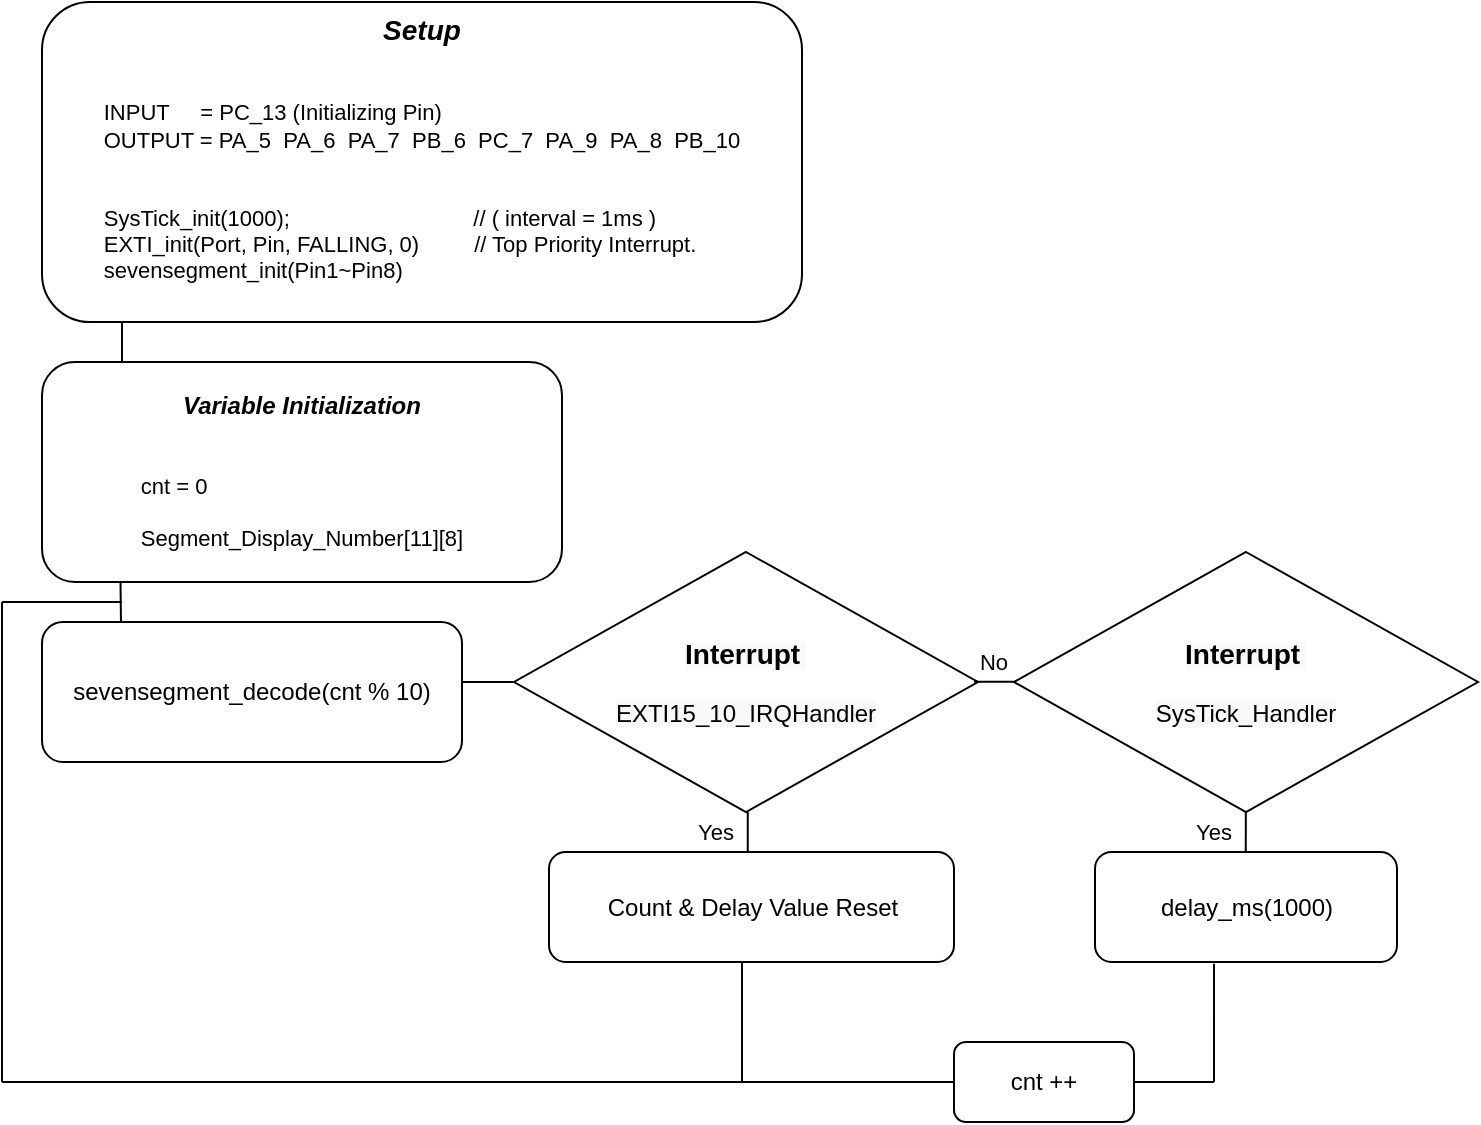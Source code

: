 <mxfile version="15.2.7" type="device"><diagram id="W0j-wVub7BevKi_JYIw6" name="페이지-1"><mxGraphModel dx="1463" dy="850" grid="1" gridSize="10" guides="1" tooltips="1" connect="1" arrows="1" fold="1" page="1" pageScale="1" pageWidth="827" pageHeight="1169" math="0" shadow="0"><root><mxCell id="0"/><mxCell id="1" parent="0"/><mxCell id="E49OmthKrDA7gJpjjUu7-28" value="&lt;font&gt;&lt;font&gt;&lt;b&gt;&lt;i&gt;&lt;font style=&quot;font-size: 14px&quot;&gt;Setup&lt;/font&gt;&lt;/i&gt;&lt;br style=&quot;font-size: 11px&quot;&gt;&lt;br&gt;&lt;br style=&quot;font-size: 11px&quot;&gt;&lt;div style=&quot;font-size: 11px ; text-align: left&quot;&gt;&lt;span style=&quot;font-weight: normal&quot;&gt;INPUT&amp;nbsp; &amp;nbsp; &amp;nbsp;= PC_13 (Initializing Pin)&lt;/span&gt;&lt;/div&gt;&lt;/b&gt;&lt;/font&gt;&lt;font&gt;&lt;div style=&quot;font-size: 11px ; text-align: left&quot;&gt;&lt;span&gt;OUTPUT = PA_5&amp;nbsp; PA_6&amp;nbsp;&amp;nbsp;PA_7&amp;nbsp; PB_6&amp;nbsp; PC_7&amp;nbsp; PA_9&amp;nbsp; PA_8&amp;nbsp; PB_10&lt;/span&gt;&lt;/div&gt;&lt;div style=&quot;font-size: 11px ; text-align: left&quot;&gt;&lt;span&gt;&lt;br&gt;&lt;/span&gt;&lt;/div&gt;&lt;div style=&quot;font-size: 11px ; text-align: left&quot;&gt;&lt;span&gt;&lt;br&gt;&lt;/span&gt;&lt;/div&gt;&lt;div style=&quot;font-size: 11px ; text-align: left&quot;&gt;&lt;span&gt;SysTick_init(1000);&amp;nbsp; &amp;nbsp; &amp;nbsp; &amp;nbsp; &amp;nbsp; &amp;nbsp; &amp;nbsp; &amp;nbsp; &amp;nbsp; &amp;nbsp; &amp;nbsp; &amp;nbsp; &amp;nbsp; &amp;nbsp; &amp;nbsp; // ( interval = 1ms )&lt;/span&gt;&lt;/div&gt;&lt;div style=&quot;font-size: 11px ; text-align: left&quot;&gt;&lt;span&gt;EXTI_init(Port, Pin, FALLING, 0)&amp;nbsp; &amp;nbsp; &amp;nbsp; &amp;nbsp; &amp;nbsp;// Top&amp;nbsp;&lt;/span&gt;&lt;span&gt;Priority Interrupt.&lt;/span&gt;&lt;/div&gt;&lt;div style=&quot;font-size: 11px ; text-align: left&quot;&gt;&lt;span&gt;sevensegment_init(Pin1~Pin8)&lt;/span&gt;&lt;/div&gt;&lt;div style=&quot;font-size: 11px ; text-align: left&quot;&gt;&lt;span&gt;&lt;br&gt;&lt;/span&gt;&lt;/div&gt;&lt;/font&gt;&lt;/font&gt;" style="rounded=1;whiteSpace=wrap;html=1;fontSize=11;glass=0;strokeWidth=1;shadow=0;" parent="1" vertex="1"><mxGeometry x="40" y="60" width="380" height="160" as="geometry"/></mxCell><mxCell id="E49OmthKrDA7gJpjjUu7-32" value="" style="endArrow=none;html=1;fontSize=11;" parent="1" edge="1"><mxGeometry width="50" height="50" relative="1" as="geometry"><mxPoint x="80.0" y="240" as="sourcePoint"/><mxPoint x="80.0" y="220" as="targetPoint"/></mxGeometry></mxCell><mxCell id="E49OmthKrDA7gJpjjUu7-33" value="&lt;font&gt;&lt;font&gt;&lt;i&gt;&lt;b&gt;&lt;font style=&quot;font-size: 12px&quot;&gt;Variable Initialization&lt;/font&gt;&lt;/b&gt;&lt;/i&gt;&lt;br style=&quot;font-size: 11px&quot;&gt;&lt;/font&gt;&lt;br&gt;&lt;br style=&quot;font-size: 11px&quot;&gt;&lt;div style=&quot;font-size: 11px ; text-align: left&quot;&gt;cnt&lt;span&gt; = 0&lt;/span&gt;&lt;/div&gt;&lt;div style=&quot;font-size: 11px ; text-align: left&quot;&gt;&lt;br&gt;&lt;/div&gt;&lt;div style=&quot;font-size: 11px ; text-align: left&quot;&gt;&lt;span&gt;Segment_Display_Number[11][8]&lt;/span&gt;&lt;/div&gt;&lt;/font&gt;" style="rounded=1;whiteSpace=wrap;html=1;fontSize=11;glass=0;strokeWidth=1;shadow=0;fontStyle=0" parent="1" vertex="1"><mxGeometry x="40" y="240" width="260" height="110" as="geometry"/></mxCell><mxCell id="Ev9TgkPvnuMKZaTFb0zy-3" value="sevensegment_decode(cnt % 10)" style="rounded=1;whiteSpace=wrap;html=1;" parent="1" vertex="1"><mxGeometry x="40" y="370" width="210" height="70" as="geometry"/></mxCell><mxCell id="Ev9TgkPvnuMKZaTFb0zy-10" value="&lt;span&gt;cnt ++&lt;/span&gt;" style="rounded=1;whiteSpace=wrap;html=1;" parent="1" vertex="1"><mxGeometry x="496" y="580" width="90" height="40" as="geometry"/></mxCell><mxCell id="Ev9TgkPvnuMKZaTFb0zy-17" value="&lt;span&gt;Count &amp;amp; Delay Value Reset&lt;br&gt;&lt;/span&gt;" style="rounded=1;whiteSpace=wrap;html=1;" parent="1" vertex="1"><mxGeometry x="293.5" y="485" width="202.5" height="55" as="geometry"/></mxCell><mxCell id="Ev9TgkPvnuMKZaTFb0zy-28" value="&lt;b style=&quot;color: rgb(0 , 0 , 0) ; font-family: &amp;#34;helvetica&amp;#34; ; font-size: 12px ; font-style: normal ; letter-spacing: normal ; text-align: center ; text-indent: 0px ; text-transform: none ; word-spacing: 0px ; background-color: rgb(248 , 249 , 250)&quot;&gt;&lt;font style=&quot;font-size: 14px&quot;&gt;Interrupt&lt;/font&gt;&lt;/b&gt;&lt;span style=&quot;color: rgb(0 , 0 , 0) ; font-family: &amp;#34;helvetica&amp;#34; ; font-size: 12px ; font-style: normal ; font-weight: 400 ; letter-spacing: normal ; text-align: center ; text-indent: 0px ; text-transform: none ; word-spacing: 0px ; background-color: rgb(248 , 249 , 250) ; display: inline ; float: none&quot;&gt;&amp;nbsp;&lt;/span&gt;&lt;br style=&quot;color: rgb(0 , 0 , 0) ; font-family: &amp;#34;helvetica&amp;#34; ; font-size: 12px ; font-style: normal ; font-weight: 400 ; letter-spacing: normal ; text-align: center ; text-indent: 0px ; text-transform: none ; word-spacing: 0px ; background-color: rgb(248 , 249 , 250)&quot;&gt;&lt;br style=&quot;color: rgb(0 , 0 , 0) ; font-family: &amp;#34;helvetica&amp;#34; ; font-size: 12px ; font-style: normal ; font-weight: 400 ; letter-spacing: normal ; text-align: center ; text-indent: 0px ; text-transform: none ; word-spacing: 0px ; background-color: rgb(248 , 249 , 250)&quot;&gt;&lt;span style=&quot;color: rgb(0 , 0 , 0) ; font-family: &amp;#34;helvetica&amp;#34; ; font-size: 12px ; font-style: normal ; font-weight: 400 ; letter-spacing: normal ; text-align: center ; text-indent: 0px ; text-transform: none ; word-spacing: 0px ; background-color: rgb(248 , 249 , 250) ; display: inline ; float: none&quot;&gt;EXTI15_10_IRQHandler&lt;/span&gt;&lt;br&gt;" style="rhombus;whiteSpace=wrap;html=1;" parent="1" vertex="1"><mxGeometry x="276" y="335" width="232" height="130" as="geometry"/></mxCell><mxCell id="Ev9TgkPvnuMKZaTFb0zy-29" value="" style="endArrow=none;html=1;" parent="1" edge="1"><mxGeometry width="50" height="50" relative="1" as="geometry"><mxPoint x="392.88" y="485" as="sourcePoint"/><mxPoint x="392.88" y="465" as="targetPoint"/></mxGeometry></mxCell><mxCell id="Ev9TgkPvnuMKZaTFb0zy-30" value="Yes" style="text;html=1;strokeColor=none;fillColor=none;align=center;verticalAlign=middle;whiteSpace=wrap;rounded=0;fontSize=11;" parent="1" vertex="1"><mxGeometry x="357" y="465" width="40" height="20" as="geometry"/></mxCell><mxCell id="Ev9TgkPvnuMKZaTFb0zy-32" value="" style="endArrow=none;html=1;" parent="1" edge="1"><mxGeometry width="50" height="50" relative="1" as="geometry"><mxPoint x="506" y="399.83" as="sourcePoint"/><mxPoint x="526" y="399.83" as="targetPoint"/></mxGeometry></mxCell><mxCell id="Ev9TgkPvnuMKZaTFb0zy-34" value="&lt;b style=&quot;color: rgb(0 , 0 , 0) ; font-family: &amp;#34;helvetica&amp;#34; ; font-size: 12px ; font-style: normal ; letter-spacing: normal ; text-align: center ; text-indent: 0px ; text-transform: none ; word-spacing: 0px ; background-color: rgb(248 , 249 , 250)&quot;&gt;&lt;font style=&quot;font-size: 14px&quot;&gt;Interrupt&lt;/font&gt;&lt;/b&gt;&lt;span style=&quot;color: rgb(0 , 0 , 0) ; font-family: &amp;#34;helvetica&amp;#34; ; font-size: 12px ; font-style: normal ; font-weight: 400 ; letter-spacing: normal ; text-align: center ; text-indent: 0px ; text-transform: none ; word-spacing: 0px ; background-color: rgb(248 , 249 , 250) ; display: inline ; float: none&quot;&gt;&amp;nbsp;&lt;/span&gt;&lt;br style=&quot;color: rgb(0 , 0 , 0) ; font-family: &amp;#34;helvetica&amp;#34; ; font-size: 12px ; font-style: normal ; font-weight: 400 ; letter-spacing: normal ; text-align: center ; text-indent: 0px ; text-transform: none ; word-spacing: 0px ; background-color: rgb(248 , 249 , 250)&quot;&gt;&lt;br style=&quot;color: rgb(0 , 0 , 0) ; font-family: &amp;#34;helvetica&amp;#34; ; font-size: 12px ; font-style: normal ; font-weight: 400 ; letter-spacing: normal ; text-align: center ; text-indent: 0px ; text-transform: none ; word-spacing: 0px ; background-color: rgb(248 , 249 , 250)&quot;&gt;&lt;span style=&quot;color: rgb(0 , 0 , 0) ; font-family: &amp;#34;helvetica&amp;#34; ; font-size: 12px ; font-style: normal ; font-weight: 400 ; letter-spacing: normal ; text-align: center ; text-indent: 0px ; text-transform: none ; word-spacing: 0px ; background-color: rgb(248 , 249 , 250) ; display: inline ; float: none&quot;&gt;SysTick_Handler&lt;/span&gt;" style="rhombus;whiteSpace=wrap;html=1;" parent="1" vertex="1"><mxGeometry x="526" y="335" width="232" height="130" as="geometry"/></mxCell><mxCell id="Ev9TgkPvnuMKZaTFb0zy-37" value="No" style="text;html=1;strokeColor=none;fillColor=none;align=center;verticalAlign=middle;whiteSpace=wrap;rounded=0;fontSize=11;" parent="1" vertex="1"><mxGeometry x="496" y="380" width="40" height="20" as="geometry"/></mxCell><mxCell id="Ev9TgkPvnuMKZaTFb0zy-39" value="" style="endArrow=none;html=1;" parent="1" edge="1" target="Ev9TgkPvnuMKZaTFb0zy-34"><mxGeometry width="50" height="50" relative="1" as="geometry"><mxPoint x="641.88" y="485" as="sourcePoint"/><mxPoint x="641.88" y="465" as="targetPoint"/></mxGeometry></mxCell><mxCell id="Ev9TgkPvnuMKZaTFb0zy-40" value="Yes" style="text;html=1;strokeColor=none;fillColor=none;align=center;verticalAlign=middle;whiteSpace=wrap;rounded=0;fontSize=11;" parent="1" vertex="1"><mxGeometry x="606" y="465" width="40" height="20" as="geometry"/></mxCell><mxCell id="Ev9TgkPvnuMKZaTFb0zy-45" value="delay_ms(1000)" style="rounded=1;whiteSpace=wrap;html=1;" parent="1" vertex="1"><mxGeometry x="566.5" y="485" width="151" height="55" as="geometry"/></mxCell><mxCell id="Ev9TgkPvnuMKZaTFb0zy-46" value="" style="endArrow=none;html=1;entryX=0;entryY=0.5;entryDx=0;entryDy=0;" parent="1" target="Ev9TgkPvnuMKZaTFb0zy-28" edge="1"><mxGeometry width="50" height="50" relative="1" as="geometry"><mxPoint x="250" y="400" as="sourcePoint"/><mxPoint x="300" y="350" as="targetPoint"/></mxGeometry></mxCell><mxCell id="NzqrLjezVtL5RYAXDl3G-8" value="" style="endArrow=none;html=1;entryX=0.394;entryY=1.015;entryDx=0;entryDy=0;entryPerimeter=0;" edge="1" parent="1" target="Ev9TgkPvnuMKZaTFb0zy-45"><mxGeometry width="50" height="50" relative="1" as="geometry"><mxPoint x="626" y="600" as="sourcePoint"/><mxPoint x="625.5" y="545" as="targetPoint"/></mxGeometry></mxCell><mxCell id="NzqrLjezVtL5RYAXDl3G-9" value="" style="endArrow=none;html=1;" edge="1" parent="1"><mxGeometry width="50" height="50" relative="1" as="geometry"><mxPoint x="586" y="600" as="sourcePoint"/><mxPoint x="626" y="600" as="targetPoint"/></mxGeometry></mxCell><mxCell id="NzqrLjezVtL5RYAXDl3G-10" value="" style="endArrow=none;html=1;" edge="1" parent="1"><mxGeometry width="50" height="50" relative="1" as="geometry"><mxPoint x="20" y="600" as="sourcePoint"/><mxPoint x="496" y="600" as="targetPoint"/></mxGeometry></mxCell><mxCell id="NzqrLjezVtL5RYAXDl3G-11" value="" style="endArrow=none;html=1;" edge="1" parent="1"><mxGeometry width="50" height="50" relative="1" as="geometry"><mxPoint x="20" y="600" as="sourcePoint"/><mxPoint x="20" y="360" as="targetPoint"/></mxGeometry></mxCell><mxCell id="NzqrLjezVtL5RYAXDl3G-12" value="" style="endArrow=none;html=1;" edge="1" parent="1"><mxGeometry width="50" height="50" relative="1" as="geometry"><mxPoint x="20" y="360" as="sourcePoint"/><mxPoint x="80" y="360" as="targetPoint"/></mxGeometry></mxCell><mxCell id="NzqrLjezVtL5RYAXDl3G-13" value="" style="endArrow=none;html=1;exitX=0.188;exitY=0.004;exitDx=0;exitDy=0;exitPerimeter=0;entryX=0.151;entryY=1.001;entryDx=0;entryDy=0;entryPerimeter=0;" edge="1" parent="1" source="Ev9TgkPvnuMKZaTFb0zy-3" target="E49OmthKrDA7gJpjjUu7-33"><mxGeometry width="50" height="50" relative="1" as="geometry"><mxPoint x="120" y="390" as="sourcePoint"/><mxPoint x="170" y="340" as="targetPoint"/></mxGeometry></mxCell><mxCell id="NzqrLjezVtL5RYAXDl3G-14" value="" style="endArrow=none;html=1;" edge="1" parent="1"><mxGeometry width="50" height="50" relative="1" as="geometry"><mxPoint x="390" y="600" as="sourcePoint"/><mxPoint x="390" y="540" as="targetPoint"/></mxGeometry></mxCell></root></mxGraphModel></diagram></mxfile>